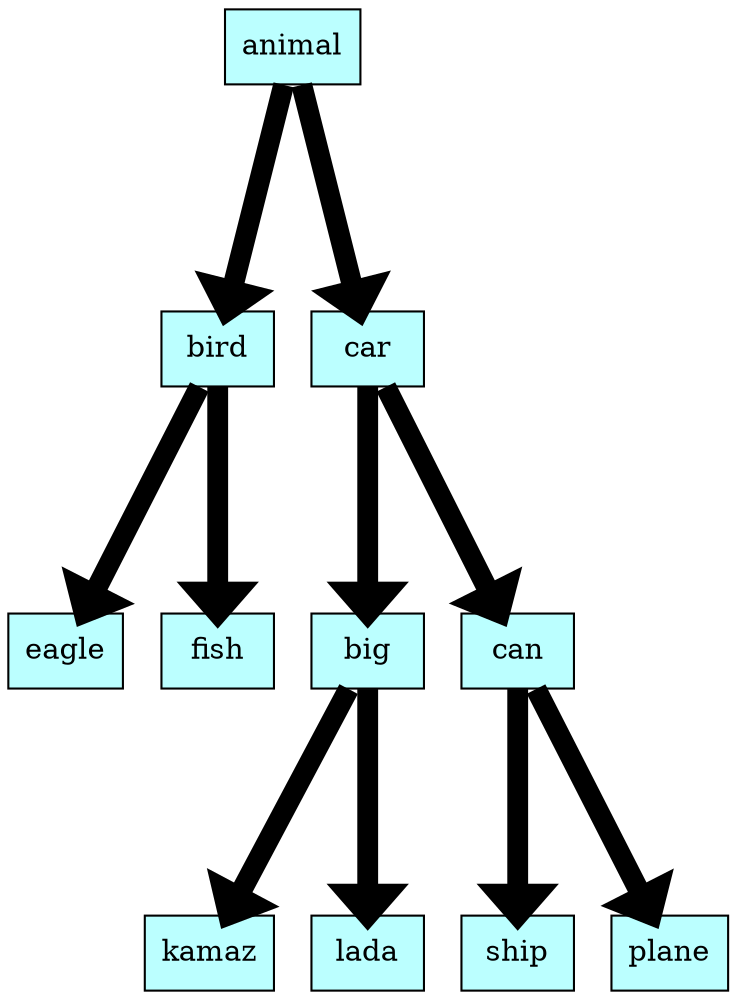 digraph structs {    
rankdir = TB;        
graph [dpi = 200];   
ranksep = 1.5;       
edge[penwidth = 10]; 
cell0 [style = filled, color = black, fillcolor = paleturquoise1,
shape=record,label = " { <ptr> animal} " ];                         
cell1 [style = filled, color = black, fillcolor = paleturquoise1,
shape=record,label = " { <ptr> bird} " ];                         
cell2 [style = filled, color = black, fillcolor = paleturquoise1,
shape=record,label = " { <ptr> eagle} " ];                         
cell3 [style = filled, color = black, fillcolor = paleturquoise1,
shape=record,label = " { <ptr> fish} " ];                         
cell4 [style = filled, color = black, fillcolor = paleturquoise1,
shape=record,label = " { <ptr> car} " ];                         
cell5 [style = filled, color = black, fillcolor = paleturquoise1,
shape=record,label = " { <ptr> big} " ];                         
cell6 [style = filled, color = black, fillcolor = paleturquoise1,
shape=record,label = " { <ptr> kamaz} " ];                         
cell7 [style = filled, color = black, fillcolor = paleturquoise1,
shape=record,label = " { <ptr> lada} " ];                         
cell8 [style = filled, color = black, fillcolor = paleturquoise1,
shape=record,label = " { <ptr> can} " ];                         
cell9 [style = filled, color = black, fillcolor = paleturquoise1,
shape=record,label = " { <ptr> ship} " ];                         
cell10 [style = filled, color = black, fillcolor = paleturquoise1,
shape=record,label = " { <ptr> plane} " ];                         
cell0 -> cell1;
cell1 -> cell2;
cell1 -> cell3;
cell0 -> cell4;
cell4 -> cell5;
cell5 -> cell6;
cell5 -> cell7;
cell4 -> cell8;
cell8 -> cell9;
cell8 -> cell10;
}
